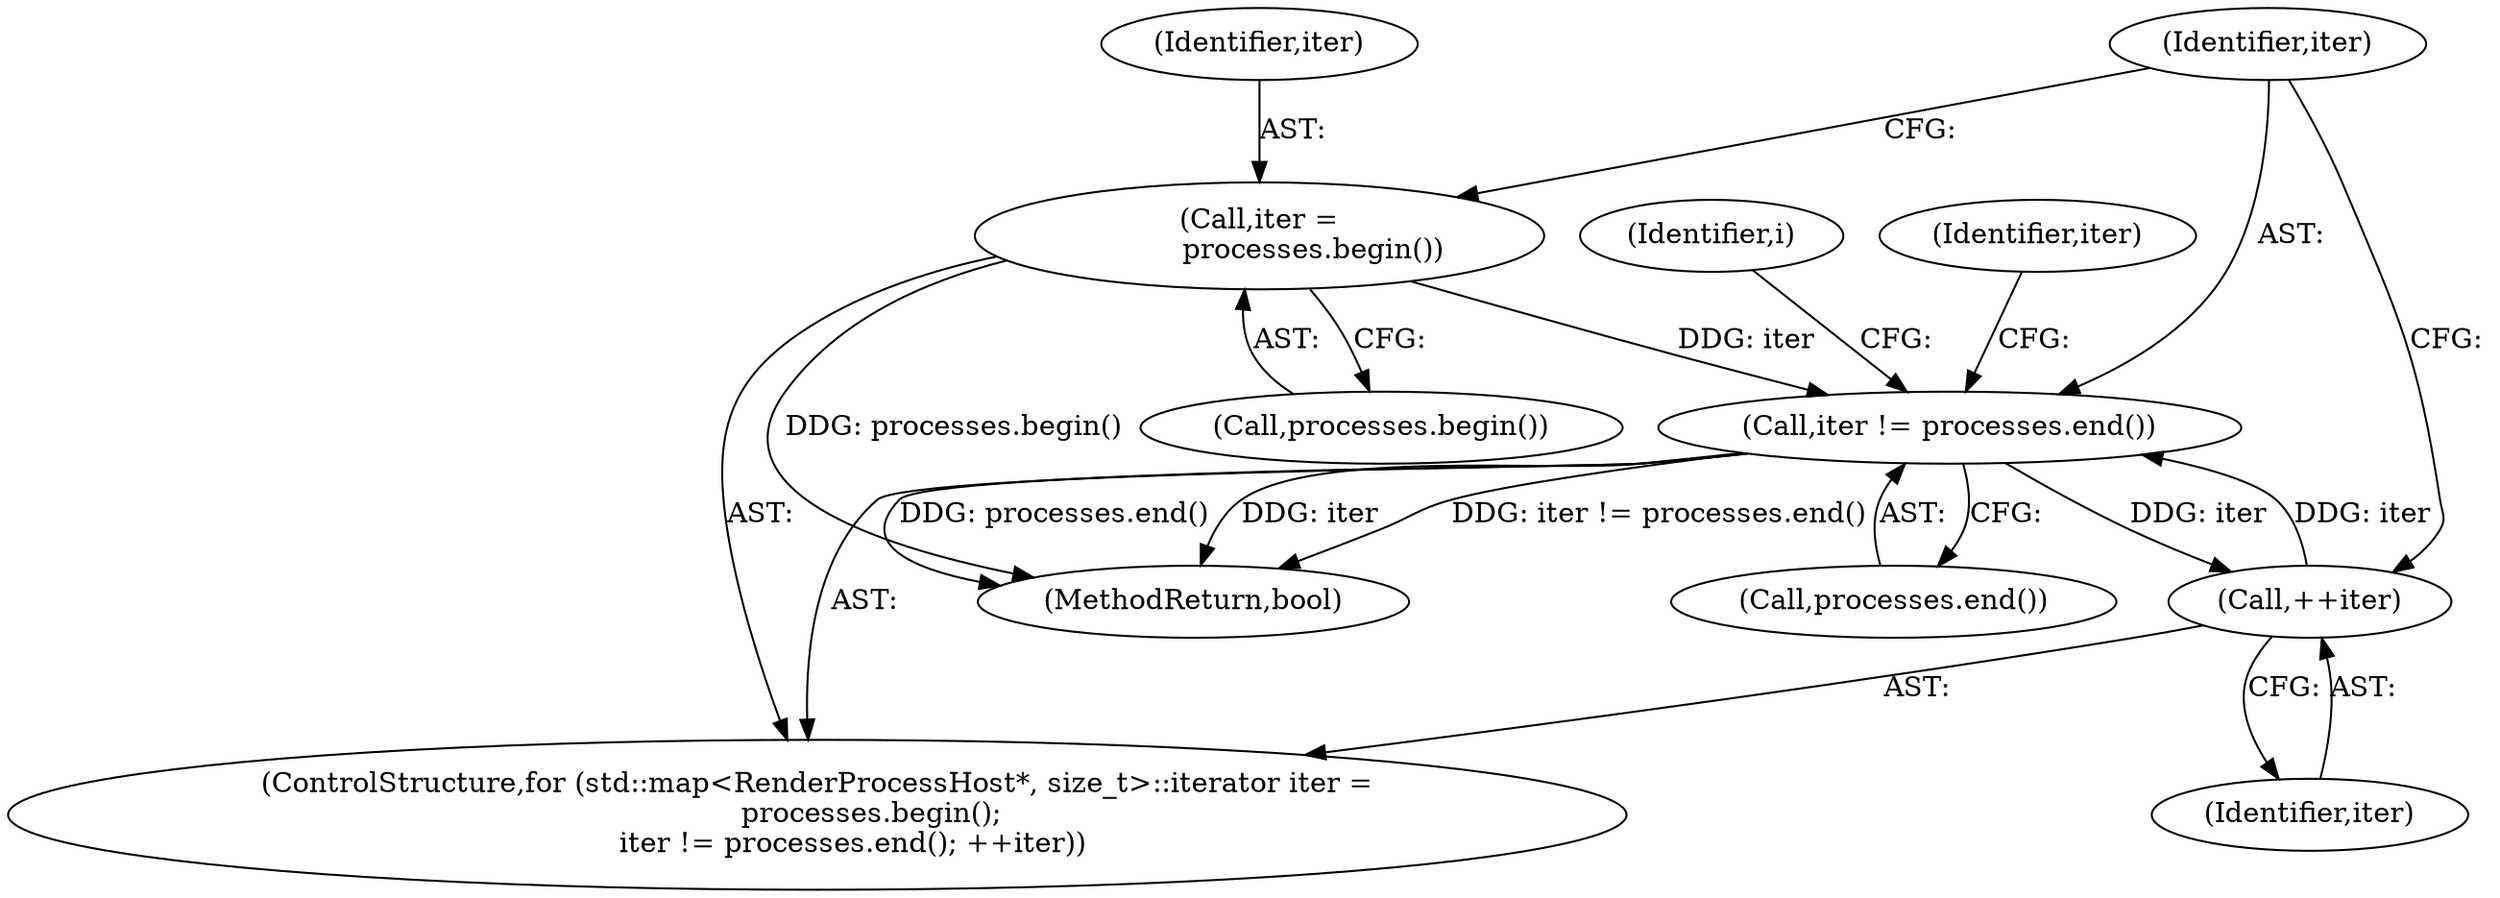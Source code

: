 digraph "0_Chrome_2db5a2048dfcacfe5ad4311c2b1e435c4c67febc_0@pointer" {
"1000189" [label="(Call,iter != processes.end())"];
"1000186" [label="(Call,iter =\n            processes.begin())"];
"1000192" [label="(Call,++iter)"];
"1000189" [label="(Call,iter != processes.end())"];
"1000190" [label="(Identifier,iter)"];
"1000253" [label="(MethodReturn,bool)"];
"1000189" [label="(Call,iter != processes.end())"];
"1000192" [label="(Call,++iter)"];
"1000188" [label="(Call,processes.begin())"];
"1000184" [label="(ControlStructure,for (std::map<RenderProcessHost*, size_t>::iterator iter =\n            processes.begin();\n        iter != processes.end(); ++iter))"];
"1000191" [label="(Call,processes.end())"];
"1000202" [label="(Identifier,i)"];
"1000193" [label="(Identifier,iter)"];
"1000187" [label="(Identifier,iter)"];
"1000186" [label="(Call,iter =\n            processes.begin())"];
"1000197" [label="(Identifier,iter)"];
"1000189" -> "1000184"  [label="AST: "];
"1000189" -> "1000191"  [label="CFG: "];
"1000190" -> "1000189"  [label="AST: "];
"1000191" -> "1000189"  [label="AST: "];
"1000197" -> "1000189"  [label="CFG: "];
"1000202" -> "1000189"  [label="CFG: "];
"1000189" -> "1000253"  [label="DDG: iter"];
"1000189" -> "1000253"  [label="DDG: iter != processes.end()"];
"1000189" -> "1000253"  [label="DDG: processes.end()"];
"1000186" -> "1000189"  [label="DDG: iter"];
"1000192" -> "1000189"  [label="DDG: iter"];
"1000189" -> "1000192"  [label="DDG: iter"];
"1000186" -> "1000184"  [label="AST: "];
"1000186" -> "1000188"  [label="CFG: "];
"1000187" -> "1000186"  [label="AST: "];
"1000188" -> "1000186"  [label="AST: "];
"1000190" -> "1000186"  [label="CFG: "];
"1000186" -> "1000253"  [label="DDG: processes.begin()"];
"1000192" -> "1000184"  [label="AST: "];
"1000192" -> "1000193"  [label="CFG: "];
"1000193" -> "1000192"  [label="AST: "];
"1000190" -> "1000192"  [label="CFG: "];
}
